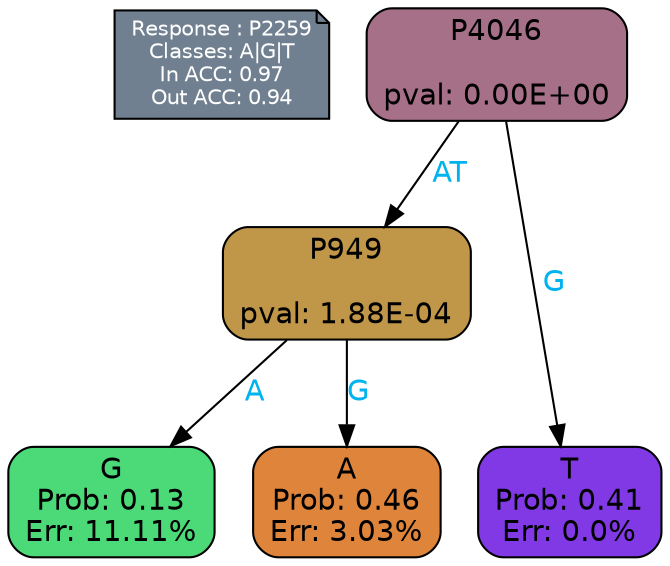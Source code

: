 digraph Tree {
node [shape=box, style="filled, rounded", color="black", fontname=helvetica] ;
graph [ranksep=equally, splines=polylines, bgcolor=transparent, dpi=600] ;
edge [fontname=helvetica] ;
LEGEND [label="Response : P2259
Classes: A|G|T
In ACC: 0.97
Out ACC: 0.94
",shape=note,align=left,style=filled,fillcolor="slategray",fontcolor="white",fontsize=10];1 [label="P4046

pval: 0.00E+00", fillcolor="#a67088"] ;
2 [label="P949

pval: 1.88E-04", fillcolor="#c09648"] ;
3 [label="G
Prob: 0.13
Err: 11.11%", fillcolor="#4cd978"] ;
4 [label="A
Prob: 0.46
Err: 3.03%", fillcolor="#df843b"] ;
5 [label="T
Prob: 0.41
Err: 0.0%", fillcolor="#8139e5"] ;
1 -> 2 [label="AT",fontcolor=deepskyblue2] ;
1 -> 5 [label="G",fontcolor=deepskyblue2] ;
2 -> 3 [label="A",fontcolor=deepskyblue2] ;
2 -> 4 [label="G",fontcolor=deepskyblue2] ;
{rank = same; 3;4;5;}{rank = same; LEGEND;1;}}